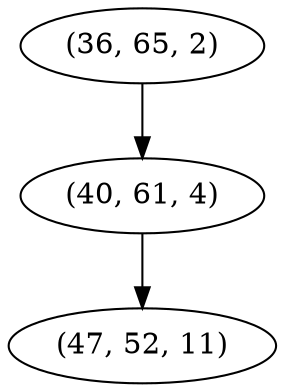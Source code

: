 digraph tree {
    "(36, 65, 2)";
    "(40, 61, 4)";
    "(47, 52, 11)";
    "(36, 65, 2)" -> "(40, 61, 4)";
    "(40, 61, 4)" -> "(47, 52, 11)";
}
